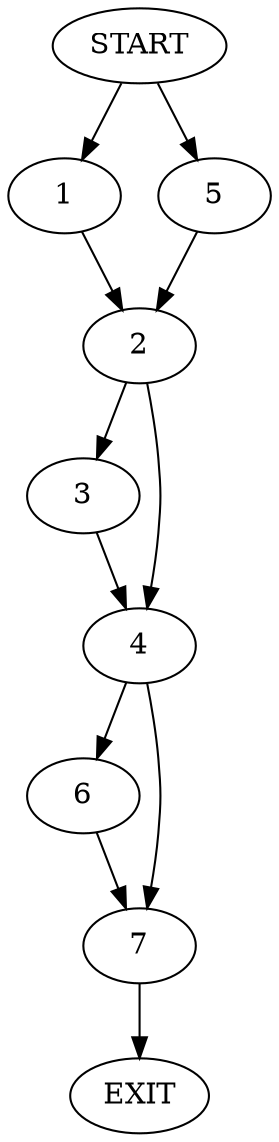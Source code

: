 digraph {
0 [label="START"]
8 [label="EXIT"]
0 -> 1
1 -> 2
2 -> 3
2 -> 4
0 -> 5
5 -> 2
3 -> 4
4 -> 6
4 -> 7
6 -> 7
7 -> 8
}
